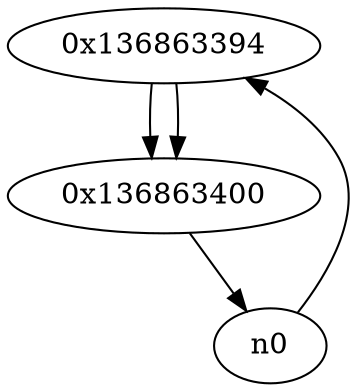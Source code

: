 digraph G{
/* nodes */
  n1 [label="0x136863394"]
  n2 [label="0x136863400"]
/* edges */
n1 -> n2;
n0 -> n1;
n2 -> n0;
n1 -> n2;
}
